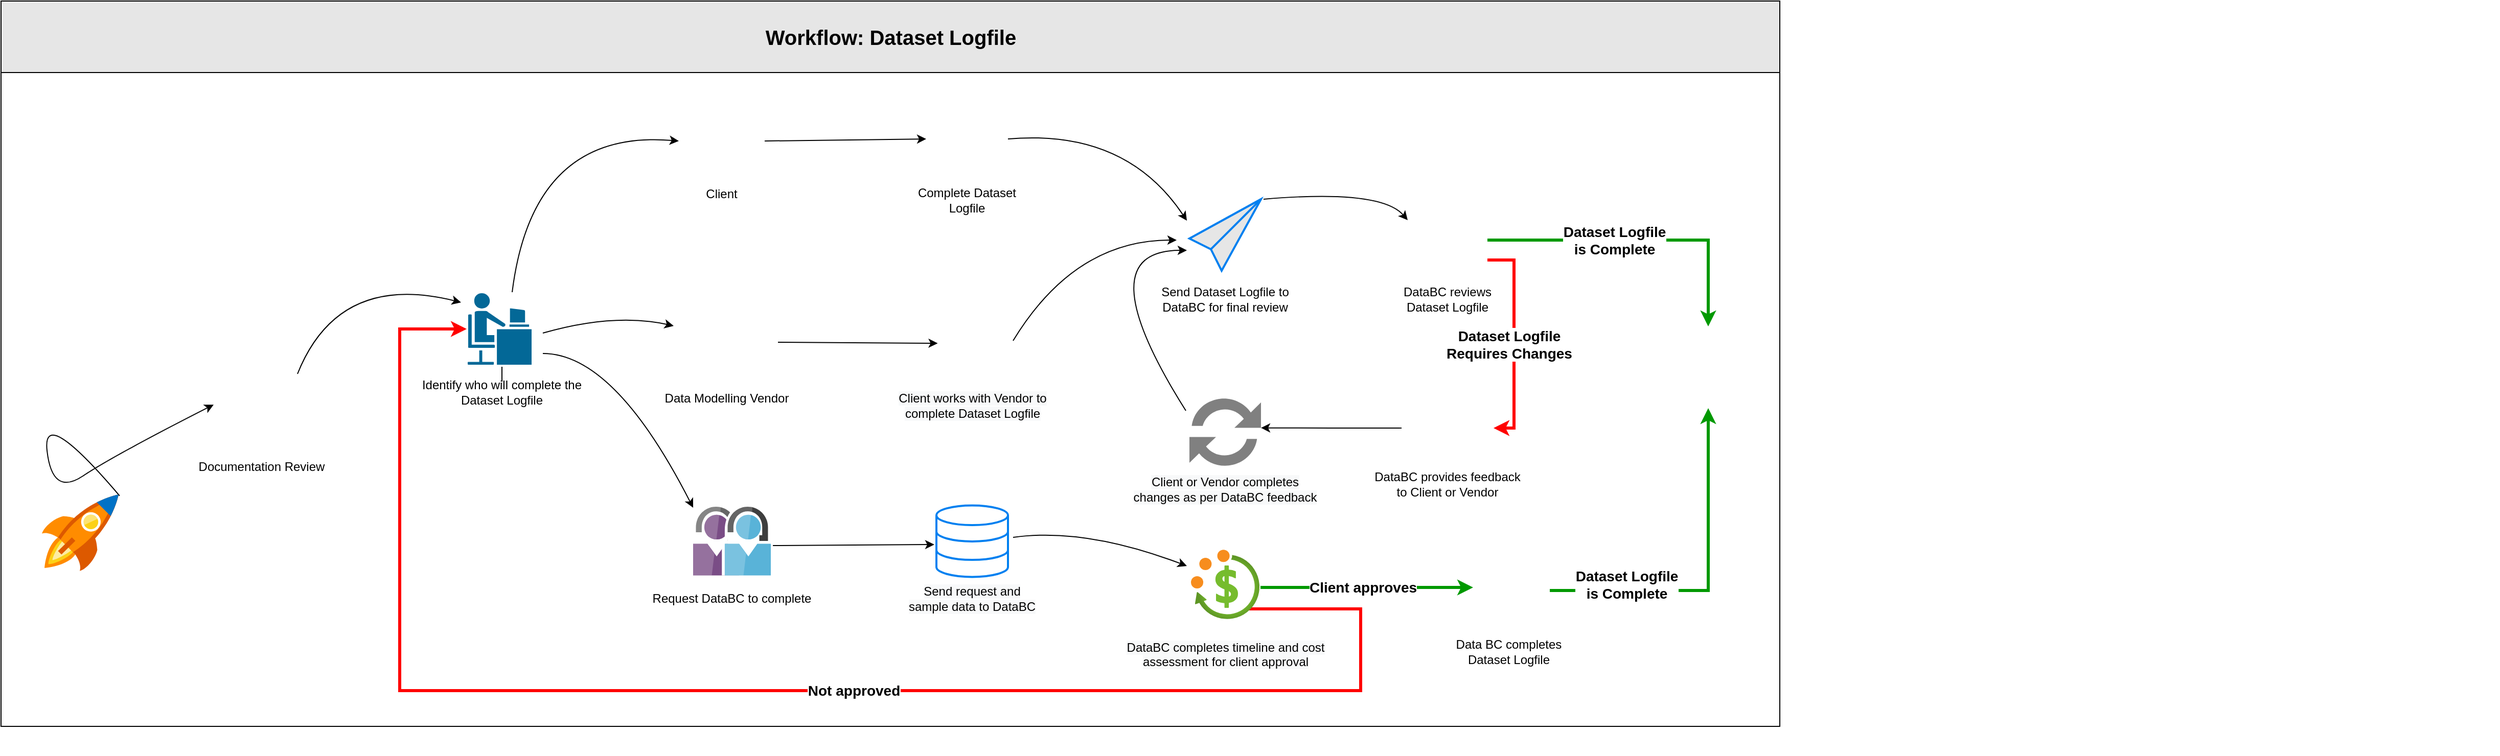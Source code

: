 <mxfile version="13.8.3" type="github">
  <diagram name="Page-1" id="74e2e168-ea6b-b213-b513-2b3c1d86103e">
    <mxGraphModel dx="3162" dy="1122" grid="1" gridSize="10" guides="1" tooltips="1" connect="1" arrows="1" fold="1" page="1" pageScale="1" pageWidth="1100" pageHeight="850" background="#ffffff" math="0" shadow="0">
      <root>
        <mxCell id="0" />
        <mxCell id="1" parent="0" />
        <mxCell id="77e6c97f196da883-1" value="Workflow: Dataset Logfile" style="swimlane;html=1;childLayout=stackLayout;startSize=70;rounded=0;shadow=0;labelBackgroundColor=none;strokeWidth=1;fontFamily=Helvetica;fontSize=20;align=center;fillColor=#E6E6E6;" parent="1" vertex="1">
          <mxGeometry x="-1040" y="40" width="1740" height="710" as="geometry" />
        </mxCell>
        <mxCell id="77e6c97f196da883-2" value="" style="swimlane;html=1;startSize=0;whiteSpace=wrap;" parent="77e6c97f196da883-1" vertex="1">
          <mxGeometry y="70" width="1740" height="640" as="geometry" />
        </mxCell>
        <mxCell id="BV2q5p9ctBvcztRm7qWQ-21" style="edgeStyle=orthogonalEdgeStyle;rounded=0;orthogonalLoop=1;jettySize=auto;html=1;exitX=0.5;exitY=1;exitDx=0;exitDy=0;fontFamily=Helvetica;fontSize=13;fontStyle=1" parent="77e6c97f196da883-2" edge="1">
          <mxGeometry relative="1" as="geometry">
            <mxPoint x="2435" y="659.14" as="sourcePoint" />
            <mxPoint x="2435" y="659.14" as="targetPoint" />
          </mxGeometry>
        </mxCell>
        <mxCell id="BV2q5p9ctBvcztRm7qWQ-67" style="edgeStyle=orthogonalEdgeStyle;rounded=0;orthogonalLoop=1;jettySize=auto;html=1;entryX=0.5;entryY=0;entryDx=0;entryDy=0;strokeWidth=3;fontFamily=Helvetica;fontSize=14;strokeColor=#009900;exitX=1;exitY=0.5;exitDx=0;exitDy=0;" parent="77e6c97f196da883-2" source="yDFskSBeqoGr0bKgc-oa-40" target="yDFskSBeqoGr0bKgc-oa-6" edge="1">
          <mxGeometry relative="1" as="geometry">
            <Array as="points">
              <mxPoint x="1670" y="164" />
            </Array>
          </mxGeometry>
        </mxCell>
        <mxCell id="8lUu6oXP0pJ27Pye1JEY-9" value="&lt;span style=&quot;font-size: 14px&quot;&gt;&lt;b&gt;Dataset Logfile &lt;br&gt;is Complete&lt;/b&gt;&lt;/span&gt;" style="edgeLabel;html=1;align=center;verticalAlign=middle;resizable=0;points=[];" parent="BV2q5p9ctBvcztRm7qWQ-67" vertex="1" connectable="0">
          <mxGeometry x="-0.47" y="2" relative="1" as="geometry">
            <mxPoint x="44" y="2" as="offset" />
          </mxGeometry>
        </mxCell>
        <mxCell id="yDFskSBeqoGr0bKgc-oa-1" value="" style="curved=1;endArrow=classic;html=1;entryX=-0.028;entryY=0.428;entryDx=0;entryDy=0;entryPerimeter=0;exitX=1.013;exitY=0.017;exitDx=0;exitDy=0;exitPerimeter=0;" parent="77e6c97f196da883-2" source="yDFskSBeqoGr0bKgc-oa-2" target="yDFskSBeqoGr0bKgc-oa-4" edge="1">
          <mxGeometry width="50" height="50" relative="1" as="geometry">
            <mxPoint x="1193" y="615" as="sourcePoint" />
            <mxPoint x="2120" y="765" as="targetPoint" />
            <Array as="points">
              <mxPoint x="40" y="325" />
              <mxPoint x="50" y="415" />
              <mxPoint x="110" y="375" />
            </Array>
          </mxGeometry>
        </mxCell>
        <mxCell id="yDFskSBeqoGr0bKgc-oa-2" value="" style="aspect=fixed;html=1;points=[];align=center;image;fontSize=12;image=img/lib/mscae/Quick_Start_Center.svg;" parent="77e6c97f196da883-2" vertex="1">
          <mxGeometry x="40" y="413" width="75" height="75" as="geometry" />
        </mxCell>
        <mxCell id="yDFskSBeqoGr0bKgc-oa-3" value="" style="group" parent="77e6c97f196da883-2" vertex="1" connectable="0">
          <mxGeometry x="180" y="287" width="150" height="109" as="geometry" />
        </mxCell>
        <mxCell id="yDFskSBeqoGr0bKgc-oa-4" value="" style="shape=image;html=1;verticalAlign=top;verticalLabelPosition=bottom;labelBackgroundColor=#ffffff;imageAspect=0;aspect=fixed;image=https://cdn0.iconfinder.com/data/icons/customicondesign-office7-shadow-png/128/Product-documentation.png" parent="yDFskSBeqoGr0bKgc-oa-3" vertex="1">
          <mxGeometry x="30.5" width="89" height="89" as="geometry" />
        </mxCell>
        <mxCell id="yDFskSBeqoGr0bKgc-oa-5" value="Documentation Review" style="text;html=1;strokeColor=none;fillColor=none;align=center;verticalAlign=middle;whiteSpace=wrap;rounded=0;" parent="yDFskSBeqoGr0bKgc-oa-3" vertex="1">
          <mxGeometry y="89" width="150" height="20" as="geometry" />
        </mxCell>
        <mxCell id="yDFskSBeqoGr0bKgc-oa-80" value="" style="curved=1;endArrow=classic;html=1;" parent="77e6c97f196da883-2" edge="1">
          <mxGeometry width="50" height="50" relative="1" as="geometry">
            <mxPoint x="290" y="295" as="sourcePoint" />
            <mxPoint x="450" y="225" as="targetPoint" />
            <Array as="points">
              <mxPoint x="330" y="195" />
            </Array>
          </mxGeometry>
        </mxCell>
        <mxCell id="yDFskSBeqoGr0bKgc-oa-11" value="" style="group" parent="77e6c97f196da883-2" vertex="1" connectable="0">
          <mxGeometry x="410" y="205" width="160" height="117.5" as="geometry" />
        </mxCell>
        <mxCell id="yDFskSBeqoGr0bKgc-oa-74" style="edgeStyle=orthogonalEdgeStyle;rounded=0;orthogonalLoop=1;jettySize=auto;html=1;" parent="yDFskSBeqoGr0bKgc-oa-11" source="yDFskSBeqoGr0bKgc-oa-8" target="yDFskSBeqoGr0bKgc-oa-10" edge="1">
          <mxGeometry relative="1" as="geometry" />
        </mxCell>
        <mxCell id="yDFskSBeqoGr0bKgc-oa-8" value="&lt;span style=&quot;font-family: &amp;#34;helvetica&amp;#34;&quot;&gt;Identify who will complete the Dataset Logfile&lt;/span&gt;" style="text;html=1;strokeColor=none;fillColor=none;align=center;verticalAlign=middle;whiteSpace=wrap;rounded=0;" parent="yDFskSBeqoGr0bKgc-oa-11" vertex="1">
          <mxGeometry y="97.5" width="160" height="20" as="geometry" />
        </mxCell>
        <mxCell id="yDFskSBeqoGr0bKgc-oa-9" value="" style="group" parent="yDFskSBeqoGr0bKgc-oa-11" vertex="1" connectable="0">
          <mxGeometry width="160" height="115" as="geometry" />
        </mxCell>
        <mxCell id="yDFskSBeqoGr0bKgc-oa-10" value="" style="shape=mxgraph.cisco.people.androgenous_person;html=1;pointerEvents=1;dashed=0;fillColor=#036897;strokeColor=#ffffff;strokeWidth=2;verticalLabelPosition=bottom;verticalAlign=top;align=center;outlineConnect=0;" parent="yDFskSBeqoGr0bKgc-oa-9" vertex="1">
          <mxGeometry x="45.5" y="10" width="64.5" height="72" as="geometry" />
        </mxCell>
        <mxCell id="yDFskSBeqoGr0bKgc-oa-22" value="" style="group" parent="77e6c97f196da883-2" vertex="1" connectable="0">
          <mxGeometry x="620" y="425" width="190" height="100" as="geometry" />
        </mxCell>
        <mxCell id="yDFskSBeqoGr0bKgc-oa-18" value="Request DataBC to complete" style="text;html=1;strokeColor=none;fillColor=none;align=center;verticalAlign=middle;whiteSpace=wrap;rounded=0;" parent="yDFskSBeqoGr0bKgc-oa-22" vertex="1">
          <mxGeometry y="80" width="190" height="20" as="geometry" />
        </mxCell>
        <mxCell id="yDFskSBeqoGr0bKgc-oa-17" value="" style="aspect=fixed;html=1;points=[];align=center;image;fontSize=12;image=img/lib/mscae/Support_Requests.svg;" parent="yDFskSBeqoGr0bKgc-oa-22" vertex="1">
          <mxGeometry x="56.96" width="76.09" height="70" as="geometry" />
        </mxCell>
        <mxCell id="yDFskSBeqoGr0bKgc-oa-28" value="" style="group" parent="77e6c97f196da883-2" vertex="1" connectable="0">
          <mxGeometry x="890" y="25" width="110" height="110" as="geometry" />
        </mxCell>
        <mxCell id="yDFskSBeqoGr0bKgc-oa-24" value="" style="shape=image;html=1;verticalAlign=top;verticalLabelPosition=bottom;labelBackgroundColor=#ffffff;imageAspect=0;aspect=fixed;image=https://cdn2.iconfinder.com/data/icons/documents-31/128/Google_Docs_Spreadsheet.png" parent="yDFskSBeqoGr0bKgc-oa-28" vertex="1">
          <mxGeometry x="15" width="80" height="80" as="geometry" />
        </mxCell>
        <mxCell id="yDFskSBeqoGr0bKgc-oa-27" value="Complete Dataset Logfile" style="text;html=1;strokeColor=none;fillColor=none;align=center;verticalAlign=middle;whiteSpace=wrap;rounded=0;" parent="yDFskSBeqoGr0bKgc-oa-28" vertex="1">
          <mxGeometry y="90" width="110" height="20" as="geometry" />
        </mxCell>
        <mxCell id="yDFskSBeqoGr0bKgc-oa-77" value="" style="curved=1;endArrow=classic;html=1;entryX=-0.06;entryY=0.235;entryDx=0;entryDy=0;entryPerimeter=0;" parent="77e6c97f196da883-2" target="yDFskSBeqoGr0bKgc-oa-60" edge="1">
          <mxGeometry width="50" height="50" relative="1" as="geometry">
            <mxPoint x="990" y="455" as="sourcePoint" />
            <mxPoint x="1118" y="458" as="targetPoint" />
            <Array as="points">
              <mxPoint x="1060" y="445" />
            </Array>
          </mxGeometry>
        </mxCell>
        <mxCell id="yDFskSBeqoGr0bKgc-oa-49" value="" style="curved=1;endArrow=classic;html=1;exitX=1;exitY=0.5;exitDx=0;exitDy=0;entryX=0;entryY=0.25;entryDx=0;entryDy=0;" parent="77e6c97f196da883-2" target="yDFskSBeqoGr0bKgc-oa-40" edge="1">
          <mxGeometry width="50" height="50" relative="1" as="geometry">
            <mxPoint x="1235" y="124" as="sourcePoint" />
            <mxPoint x="1410" y="204" as="targetPoint" />
            <Array as="points">
              <mxPoint x="1350" y="114" />
            </Array>
          </mxGeometry>
        </mxCell>
        <mxCell id="yDFskSBeqoGr0bKgc-oa-72" style="edgeStyle=orthogonalEdgeStyle;rounded=0;orthogonalLoop=1;jettySize=auto;html=1;strokeWidth=3;fontFamily=Helvetica;fontSize=12;strokeColor=#FF0000;" parent="77e6c97f196da883-2" target="yDFskSBeqoGr0bKgc-oa-10" edge="1">
          <mxGeometry relative="1" as="geometry">
            <Array as="points">
              <mxPoint x="1233" y="525" />
              <mxPoint x="1330" y="525" />
              <mxPoint x="1330" y="605" />
              <mxPoint x="390" y="605" />
              <mxPoint x="390" y="275" />
            </Array>
            <mxPoint x="1220" y="525" as="sourcePoint" />
            <mxPoint x="1238.5" y="679.5" as="targetPoint" />
          </mxGeometry>
        </mxCell>
        <mxCell id="yDFskSBeqoGr0bKgc-oa-73" value="&lt;span style=&quot;font-size: 14px&quot;&gt;&lt;b&gt;Not approved&lt;/b&gt;&lt;/span&gt;" style="edgeLabel;html=1;align=center;verticalAlign=middle;resizable=0;points=[];fontSize=12;fontFamily=Helvetica;" parent="yDFskSBeqoGr0bKgc-oa-72" vertex="1" connectable="0">
          <mxGeometry x="-0.322" y="-2" relative="1" as="geometry">
            <mxPoint x="-160.5" y="2" as="offset" />
          </mxGeometry>
        </mxCell>
        <mxCell id="8lUu6oXP0pJ27Pye1JEY-10" style="edgeStyle=orthogonalEdgeStyle;rounded=0;orthogonalLoop=1;jettySize=auto;html=1;exitX=1;exitY=0.75;exitDx=0;exitDy=0;strokeWidth=3;fontFamily=Helvetica;fontSize=12;strokeColor=#FF0000;entryX=1;entryY=0.5;entryDx=0;entryDy=0;" parent="77e6c97f196da883-2" source="yDFskSBeqoGr0bKgc-oa-40" target="yDFskSBeqoGr0bKgc-oa-50" edge="1">
          <mxGeometry relative="1" as="geometry">
            <Array as="points" />
            <mxPoint x="1860" y="305" as="sourcePoint" />
            <mxPoint x="1840" y="545.22" as="targetPoint" />
          </mxGeometry>
        </mxCell>
        <mxCell id="8lUu6oXP0pJ27Pye1JEY-11" value="&lt;b&gt;&lt;font style=&quot;font-size: 14px&quot;&gt;Dataset Logfile &lt;br&gt;Requires Changes&lt;/font&gt;&lt;/b&gt;" style="edgeLabel;html=1;align=center;verticalAlign=middle;resizable=0;points=[];fontSize=12;fontFamily=Helvetica;" parent="8lUu6oXP0pJ27Pye1JEY-10" vertex="1" connectable="0">
          <mxGeometry x="-0.322" y="-2" relative="1" as="geometry">
            <mxPoint x="-3" y="36.25" as="offset" />
          </mxGeometry>
        </mxCell>
        <mxCell id="yDFskSBeqoGr0bKgc-oa-21" value="" style="group" parent="77e6c97f196da883-2" vertex="1" connectable="0">
          <mxGeometry x="615" y="214" width="190" height="114.5" as="geometry" />
        </mxCell>
        <mxCell id="yDFskSBeqoGr0bKgc-oa-19" value="Data Modelling Vendor" style="text;html=1;strokeColor=none;fillColor=none;align=center;verticalAlign=middle;whiteSpace=wrap;rounded=0;" parent="yDFskSBeqoGr0bKgc-oa-21" vertex="1">
          <mxGeometry y="94.5" width="190" height="20" as="geometry" />
        </mxCell>
        <mxCell id="yDFskSBeqoGr0bKgc-oa-15" value="" style="shape=image;html=1;verticalAlign=top;verticalLabelPosition=bottom;labelBackgroundColor=#ffffff;imageAspect=0;aspect=fixed;image=https://cdn1.iconfinder.com/data/icons/software-engineering-and-video-gaming/512/477_Algorithm_design_method_model_process_Data_Science_Fabrication_Lab-128.png;fillColor=#E6E6E6;" parent="yDFskSBeqoGr0bKgc-oa-21" vertex="1">
          <mxGeometry x="45" width="100" height="100" as="geometry" />
        </mxCell>
        <mxCell id="yDFskSBeqoGr0bKgc-oa-38" value="" style="endArrow=classic;html=1;exitX=1;exitY=0.5;exitDx=0;exitDy=0;entryX=0;entryY=0.5;entryDx=0;entryDy=0;" parent="77e6c97f196da883-2" source="yDFskSBeqoGr0bKgc-oa-15" edge="1">
          <mxGeometry width="50" height="50" relative="1" as="geometry">
            <mxPoint x="980" y="475" as="sourcePoint" />
            <mxPoint x="916.25" y="265" as="targetPoint" />
          </mxGeometry>
        </mxCell>
        <mxCell id="yDFskSBeqoGr0bKgc-oa-39" value="" style="endArrow=classic;html=1;exitX=1.026;exitY=0.543;exitDx=0;exitDy=0;exitPerimeter=0;entryX=-0.029;entryY=0.547;entryDx=0;entryDy=0;entryPerimeter=0;" parent="77e6c97f196da883-2" source="yDFskSBeqoGr0bKgc-oa-17" target="yDFskSBeqoGr0bKgc-oa-26" edge="1">
          <mxGeometry width="50" height="50" relative="1" as="geometry">
            <mxPoint x="980" y="475" as="sourcePoint" />
            <mxPoint x="1030" y="425" as="targetPoint" />
          </mxGeometry>
        </mxCell>
        <mxCell id="yDFskSBeqoGr0bKgc-oa-43" value="" style="curved=1;endArrow=classic;html=1;exitX=1;exitY=0.5;exitDx=0;exitDy=0;" parent="77e6c97f196da883-2" source="yDFskSBeqoGr0bKgc-oa-24" edge="1">
          <mxGeometry width="50" height="50" relative="1" as="geometry">
            <mxPoint x="540" y="265" as="sourcePoint" />
            <mxPoint x="1160" y="145" as="targetPoint" />
            <Array as="points">
              <mxPoint x="1100" y="55" />
            </Array>
          </mxGeometry>
        </mxCell>
        <mxCell id="yDFskSBeqoGr0bKgc-oa-44" value="" style="curved=1;endArrow=classic;html=1;exitX=1;exitY=0.5;exitDx=0;exitDy=0;" parent="77e6c97f196da883-2" source="yDFskSBeqoGr0bKgc-oa-67" edge="1">
          <mxGeometry width="50" height="50" relative="1" as="geometry">
            <mxPoint x="996.25" y="265" as="sourcePoint" />
            <mxPoint x="1150" y="164" as="targetPoint" />
            <Array as="points">
              <mxPoint x="1050" y="164" />
            </Array>
          </mxGeometry>
        </mxCell>
        <mxCell id="yDFskSBeqoGr0bKgc-oa-57" style="edgeStyle=orthogonalEdgeStyle;rounded=0;orthogonalLoop=1;jettySize=auto;html=1;exitX=0;exitY=0.5;exitDx=0;exitDy=0;entryX=1;entryY=0.44;entryDx=0;entryDy=0;entryPerimeter=0;" parent="77e6c97f196da883-2" source="yDFskSBeqoGr0bKgc-oa-50" target="yDFskSBeqoGr0bKgc-oa-54" edge="1">
          <mxGeometry relative="1" as="geometry" />
        </mxCell>
        <mxCell id="yDFskSBeqoGr0bKgc-oa-78" style="edgeStyle=orthogonalEdgeStyle;rounded=0;orthogonalLoop=1;jettySize=auto;html=1;entryX=0.5;entryY=1;entryDx=0;entryDy=0;strokeWidth=3;fontFamily=Helvetica;fontSize=14;strokeColor=#009900;" parent="77e6c97f196da883-2" source="yDFskSBeqoGr0bKgc-oa-65" target="yDFskSBeqoGr0bKgc-oa-6" edge="1">
          <mxGeometry relative="1" as="geometry">
            <Array as="points">
              <mxPoint x="1670" y="507" />
            </Array>
            <mxPoint x="1515" y="505" as="sourcePoint" />
            <mxPoint x="1650" y="328" as="targetPoint" />
          </mxGeometry>
        </mxCell>
        <mxCell id="yDFskSBeqoGr0bKgc-oa-6" value="" style="shape=image;html=1;verticalAlign=top;verticalLabelPosition=bottom;labelBackgroundColor=#ffffff;imageAspect=0;aspect=fixed;image=https://cdn2.iconfinder.com/data/icons/greenline/512/check-128.png" parent="77e6c97f196da883-2" vertex="1">
          <mxGeometry x="1630" y="248.5" width="80" height="80" as="geometry" />
        </mxCell>
        <mxCell id="yDFskSBeqoGr0bKgc-oa-64" value="" style="group" parent="77e6c97f196da883-2" vertex="1" connectable="0">
          <mxGeometry x="1420" y="467" width="110" height="110" as="geometry" />
        </mxCell>
        <mxCell id="yDFskSBeqoGr0bKgc-oa-65" value="" style="shape=image;html=1;verticalAlign=top;verticalLabelPosition=bottom;labelBackgroundColor=#ffffff;imageAspect=0;aspect=fixed;image=https://cdn2.iconfinder.com/data/icons/documents-31/128/Google_Docs_Spreadsheet.png" parent="yDFskSBeqoGr0bKgc-oa-64" vertex="1">
          <mxGeometry x="15" width="80" height="80" as="geometry" />
        </mxCell>
        <mxCell id="yDFskSBeqoGr0bKgc-oa-66" value="Data BC completes Dataset Logfile" style="text;html=1;strokeColor=none;fillColor=none;align=center;verticalAlign=middle;whiteSpace=wrap;rounded=0;" parent="yDFskSBeqoGr0bKgc-oa-64" vertex="1">
          <mxGeometry y="90" width="110" height="20" as="geometry" />
        </mxCell>
        <mxCell id="yDFskSBeqoGr0bKgc-oa-53" value="" style="group" parent="77e6c97f196da883-2" vertex="1" connectable="0">
          <mxGeometry x="1355" y="313" width="150" height="100" as="geometry" />
        </mxCell>
        <mxCell id="yDFskSBeqoGr0bKgc-oa-50" value="" style="shape=image;html=1;verticalAlign=top;verticalLabelPosition=bottom;labelBackgroundColor=#ffffff;imageAspect=0;aspect=fixed;image=https://cdn4.iconfinder.com/data/icons/online-shop-7/128/message-talk-feedback-128.png" parent="yDFskSBeqoGr0bKgc-oa-53" vertex="1">
          <mxGeometry x="15" y="-10" width="90" height="90" as="geometry" />
        </mxCell>
        <mxCell id="yDFskSBeqoGr0bKgc-oa-51" value="DataBC provides feedback to Client or Vendor" style="text;html=1;strokeColor=none;fillColor=none;align=center;verticalAlign=middle;whiteSpace=wrap;rounded=0;" parent="yDFskSBeqoGr0bKgc-oa-53" vertex="1">
          <mxGeometry x="-15" y="80" width="150" height="20" as="geometry" />
        </mxCell>
        <mxCell id="yDFskSBeqoGr0bKgc-oa-42" value="" style="group" parent="77e6c97f196da883-2" vertex="1" connectable="0">
          <mxGeometry x="1350" y="125" width="130" height="107" as="geometry" />
        </mxCell>
        <mxCell id="yDFskSBeqoGr0bKgc-oa-41" value="DataBC reviews Dataset Logfile" style="text;html=1;strokeColor=none;fillColor=none;align=center;verticalAlign=middle;whiteSpace=wrap;rounded=0;" parent="yDFskSBeqoGr0bKgc-oa-42" vertex="1">
          <mxGeometry y="87" width="130" height="20" as="geometry" />
        </mxCell>
        <mxCell id="yDFskSBeqoGr0bKgc-oa-40" value="" style="shape=image;html=1;verticalAlign=top;verticalLabelPosition=bottom;labelBackgroundColor=#ffffff;imageAspect=0;aspect=fixed;image=https://cdn3.iconfinder.com/data/icons/customer-support-24/64/customer-feedback-review-satisfaction-contentment-128.png" parent="yDFskSBeqoGr0bKgc-oa-42" vertex="1">
          <mxGeometry x="26" width="78" height="78" as="geometry" />
        </mxCell>
        <mxCell id="yDFskSBeqoGr0bKgc-oa-71" value="&lt;br&gt;&lt;br&gt;&lt;span style=&quot;color: rgb(0 , 0 , 0) ; font-family: &amp;#34;helvetica&amp;#34; ; font-size: 12px ; font-style: normal ; font-weight: 400 ; letter-spacing: normal ; text-align: center ; text-indent: 0px ; text-transform: none ; word-spacing: 0px ; background-color: rgb(248 , 249 , 250) ; display: inline ; float: none&quot;&gt;DataBC completes timeline and cost assessment for client approval&lt;/span&gt;&lt;br&gt;" style="text;html=1;strokeColor=none;fillColor=none;align=center;verticalAlign=middle;whiteSpace=wrap;rounded=0;" parent="77e6c97f196da883-2" vertex="1">
          <mxGeometry x="1097.5" y="545" width="200" height="20" as="geometry" />
        </mxCell>
        <mxCell id="yDFskSBeqoGr0bKgc-oa-60" value="" style="aspect=fixed;html=1;points=[];align=center;image;fontSize=12;image=img/lib/azure2/general/Cost_Budgets.svg;fillColor=#808080;" parent="77e6c97f196da883-2" vertex="1">
          <mxGeometry x="1164" y="467" width="67" height="68" as="geometry" />
        </mxCell>
        <mxCell id="yDFskSBeqoGr0bKgc-oa-45" value="" style="group" parent="77e6c97f196da883-2" vertex="1" connectable="0">
          <mxGeometry x="1120" y="123.97" width="155" height="111.03" as="geometry" />
        </mxCell>
        <mxCell id="yDFskSBeqoGr0bKgc-oa-46" value="" style="html=1;verticalLabelPosition=bottom;align=center;labelBackgroundColor=#ffffff;verticalAlign=top;strokeWidth=2;strokeColor=#0080F0;shadow=0;dashed=0;shape=mxgraph.ios7.icons.pointer;fillColor=#E6E6E6;" parent="yDFskSBeqoGr0bKgc-oa-45" vertex="1">
          <mxGeometry x="42.5" width="70" height="70" as="geometry" />
        </mxCell>
        <mxCell id="yDFskSBeqoGr0bKgc-oa-47" value="Send Dataset Logfile to DataBC for final review" style="text;html=1;strokeColor=none;fillColor=none;align=center;verticalAlign=middle;whiteSpace=wrap;rounded=0;" parent="yDFskSBeqoGr0bKgc-oa-45" vertex="1">
          <mxGeometry y="88.03" width="155" height="20" as="geometry" />
        </mxCell>
        <mxCell id="yDFskSBeqoGr0bKgc-oa-56" value="" style="group" parent="77e6c97f196da883-2" vertex="1" connectable="0">
          <mxGeometry x="1106.25" y="317" width="182.5" height="94" as="geometry" />
        </mxCell>
        <mxCell id="yDFskSBeqoGr0bKgc-oa-54" value="" style="pointerEvents=1;shadow=0;dashed=0;html=1;strokeColor=none;labelPosition=center;verticalLabelPosition=bottom;verticalAlign=top;align=center;shape=mxgraph.mscae.intune.update;fillColor=#808080;" parent="yDFskSBeqoGr0bKgc-oa-56" vertex="1">
          <mxGeometry x="56.25" width="70" height="70" as="geometry" />
        </mxCell>
        <mxCell id="yDFskSBeqoGr0bKgc-oa-55" value="&lt;br&gt;&lt;span style=&quot;color: rgb(0 , 0 , 0) ; font-family: &amp;#34;helvetica&amp;#34; ; font-size: 12px ; font-style: normal ; font-weight: 400 ; letter-spacing: normal ; text-align: center ; text-indent: 0px ; text-transform: none ; word-spacing: 0px ; background-color: rgb(248 , 249 , 250) ; display: inline ; float: none&quot;&gt;Client or Vendor completes changes as per DataBC feedback&lt;/span&gt;" style="text;html=1;strokeColor=none;fillColor=none;align=center;verticalAlign=middle;whiteSpace=wrap;rounded=0;" parent="yDFskSBeqoGr0bKgc-oa-56" vertex="1">
          <mxGeometry y="74" width="182.5" height="20" as="geometry" />
        </mxCell>
        <mxCell id="yDFskSBeqoGr0bKgc-oa-30" value="" style="group" parent="77e6c97f196da883-2" vertex="1" connectable="0">
          <mxGeometry x="880" y="225" width="152.5" height="104" as="geometry" />
        </mxCell>
        <mxCell id="yDFskSBeqoGr0bKgc-oa-67" value="" style="shape=image;html=1;verticalAlign=top;verticalLabelPosition=bottom;labelBackgroundColor=#ffffff;imageAspect=0;aspect=fixed;image=https://cdn2.iconfinder.com/data/icons/documents-31/128/Google_Docs_Spreadsheet.png" parent="yDFskSBeqoGr0bKgc-oa-30" vertex="1">
          <mxGeometry x="30" y="-2.5" width="80" height="80" as="geometry" />
        </mxCell>
        <mxCell id="yDFskSBeqoGr0bKgc-oa-29" value="&lt;br&gt;&lt;span style=&quot;color: rgb(0 , 0 , 0) ; font-family: &amp;#34;helvetica&amp;#34; ; font-size: 12px ; font-style: normal ; font-weight: 400 ; letter-spacing: normal ; text-align: center ; text-indent: 0px ; text-transform: none ; word-spacing: 0px ; background-color: rgb(248 , 249 , 250) ; display: inline ; float: none&quot;&gt;Client works with Vendor to complete Dataset Logfile&lt;/span&gt;" style="text;html=1;strokeColor=none;fillColor=none;align=center;verticalAlign=middle;whiteSpace=wrap;rounded=0;" parent="yDFskSBeqoGr0bKgc-oa-30" vertex="1">
          <mxGeometry x="-6.25" y="84" width="152.5" height="20" as="geometry" />
        </mxCell>
        <mxCell id="yDFskSBeqoGr0bKgc-oa-32" value="" style="group" parent="77e6c97f196da883-2" vertex="1" connectable="0">
          <mxGeometry x="885" y="423.72" width="130" height="101.28" as="geometry" />
        </mxCell>
        <mxCell id="yDFskSBeqoGr0bKgc-oa-26" value="" style="html=1;verticalLabelPosition=bottom;align=center;labelBackgroundColor=#ffffff;verticalAlign=top;strokeWidth=2;strokeColor=#0080F0;shadow=0;dashed=0;shape=mxgraph.ios7.icons.data;" parent="yDFskSBeqoGr0bKgc-oa-32" vertex="1">
          <mxGeometry x="30" width="70" height="70" as="geometry" />
        </mxCell>
        <mxCell id="yDFskSBeqoGr0bKgc-oa-31" value="&#xa;&#xa;&lt;span style=&quot;color: rgb(0, 0, 0); font-family: helvetica; font-size: 12px; font-style: normal; font-weight: 400; letter-spacing: normal; text-align: center; text-indent: 0px; text-transform: none; word-spacing: 0px; background-color: rgb(248, 249, 250); display: inline; float: none;&quot;&gt;Send request and sample data to DataBC&lt;/span&gt;&#xa;&#xa;" style="text;html=1;strokeColor=none;fillColor=none;align=center;verticalAlign=middle;whiteSpace=wrap;rounded=0;" parent="yDFskSBeqoGr0bKgc-oa-32" vertex="1">
          <mxGeometry y="81.28" width="130" height="20" as="geometry" />
        </mxCell>
        <mxCell id="CmPPvpLFUgYaufVqeMTJ-1" value="&lt;span style=&quot;font-size: 14px&quot;&gt;&lt;b&gt;Dataset Logfile &lt;br&gt;is Complete&lt;/b&gt;&lt;/span&gt;" style="edgeLabel;html=1;align=center;verticalAlign=middle;resizable=0;points=[];" vertex="1" connectable="0" parent="77e6c97f196da883-2">
          <mxGeometry x="1590" y="501" as="geometry" />
        </mxCell>
        <mxCell id="yDFskSBeqoGr0bKgc-oa-12" value="" style="group" parent="1" vertex="1" connectable="0">
          <mxGeometry x="-430" y="135" width="190" height="104" as="geometry" />
        </mxCell>
        <mxCell id="yDFskSBeqoGr0bKgc-oa-13" value="Client" style="text;html=1;strokeColor=none;fillColor=none;align=center;verticalAlign=middle;whiteSpace=wrap;rounded=0;" parent="yDFskSBeqoGr0bKgc-oa-12" vertex="1">
          <mxGeometry y="84.0" width="190" height="20" as="geometry" />
        </mxCell>
        <mxCell id="yDFskSBeqoGr0bKgc-oa-14" value="" style="shape=image;html=1;verticalAlign=top;verticalLabelPosition=bottom;labelBackgroundColor=#ffffff;imageAspect=0;aspect=fixed;image=https://cdn2.iconfinder.com/data/icons/people-80/96/Picture22-128.png" parent="yDFskSBeqoGr0bKgc-oa-12" vertex="1">
          <mxGeometry x="53" width="84" height="84" as="geometry" />
        </mxCell>
        <mxCell id="yDFskSBeqoGr0bKgc-oa-33" value="" style="curved=1;endArrow=classic;html=1;entryX=0;entryY=0.5;entryDx=0;entryDy=0;" parent="1" target="yDFskSBeqoGr0bKgc-oa-14" edge="1">
          <mxGeometry width="50" height="50" relative="1" as="geometry">
            <mxPoint x="-540" y="325" as="sourcePoint" />
            <mxPoint x="-10" y="535" as="targetPoint" />
            <Array as="points">
              <mxPoint x="-520" y="165" />
            </Array>
          </mxGeometry>
        </mxCell>
        <mxCell id="yDFskSBeqoGr0bKgc-oa-34" value="" style="curved=1;endArrow=classic;html=1;entryX=0.001;entryY=0.014;entryDx=0;entryDy=0;entryPerimeter=0;" parent="1" target="yDFskSBeqoGr0bKgc-oa-17" edge="1">
          <mxGeometry width="50" height="50" relative="1" as="geometry">
            <mxPoint x="-510" y="385" as="sourcePoint" />
            <mxPoint x="-367" y="187" as="targetPoint" />
            <Array as="points">
              <mxPoint x="-440" y="385" />
            </Array>
          </mxGeometry>
        </mxCell>
        <mxCell id="yDFskSBeqoGr0bKgc-oa-35" value="" style="curved=1;endArrow=classic;html=1;entryX=-0.02;entryY=0.34;entryDx=0;entryDy=0;entryPerimeter=0;" parent="1" target="yDFskSBeqoGr0bKgc-oa-15" edge="1">
          <mxGeometry width="50" height="50" relative="1" as="geometry">
            <mxPoint x="-510" y="365" as="sourcePoint" />
            <mxPoint x="-357.986" y="582.03" as="targetPoint" />
            <Array as="points">
              <mxPoint x="-440" y="345" />
            </Array>
          </mxGeometry>
        </mxCell>
        <mxCell id="yDFskSBeqoGr0bKgc-oa-37" value="" style="endArrow=classic;html=1;exitX=1;exitY=0.5;exitDx=0;exitDy=0;entryX=0;entryY=0.5;entryDx=0;entryDy=0;" parent="1" source="yDFskSBeqoGr0bKgc-oa-14" target="yDFskSBeqoGr0bKgc-oa-24" edge="1">
          <mxGeometry width="50" height="50" relative="1" as="geometry">
            <mxPoint x="-60" y="585" as="sourcePoint" />
            <mxPoint x="-10" y="535" as="targetPoint" />
          </mxGeometry>
        </mxCell>
        <mxCell id="yDFskSBeqoGr0bKgc-oa-59" value="" style="curved=1;endArrow=classic;html=1;exitX=-0.05;exitY=0.2;exitDx=0;exitDy=0;exitPerimeter=0;" parent="1" source="yDFskSBeqoGr0bKgc-oa-54" edge="1">
          <mxGeometry width="50" height="50" relative="1" as="geometry">
            <mxPoint x="-33.75" y="385" as="sourcePoint" />
            <mxPoint x="120" y="284" as="targetPoint" />
            <Array as="points">
              <mxPoint x="20" y="284" />
            </Array>
          </mxGeometry>
        </mxCell>
        <mxCell id="yDFskSBeqoGr0bKgc-oa-69" style="edgeStyle=orthogonalEdgeStyle;rounded=0;orthogonalLoop=1;jettySize=auto;html=1;strokeWidth=3;fontFamily=Helvetica;fontSize=14;strokeColor=#009900;exitX=1.015;exitY=0.544;exitDx=0;exitDy=0;exitPerimeter=0;" parent="1" source="yDFskSBeqoGr0bKgc-oa-60" edge="1">
          <mxGeometry relative="1" as="geometry">
            <Array as="points" />
            <mxPoint x="424" y="284" as="sourcePoint" />
            <mxPoint x="400" y="614" as="targetPoint" />
          </mxGeometry>
        </mxCell>
        <mxCell id="yDFskSBeqoGr0bKgc-oa-70" value="&lt;span style=&quot;font-size: 14px&quot;&gt;&lt;b&gt;Client approves&lt;/b&gt;&lt;/span&gt;" style="edgeLabel;html=1;align=center;verticalAlign=middle;resizable=0;points=[];" parent="yDFskSBeqoGr0bKgc-oa-69" vertex="1" connectable="0">
          <mxGeometry x="-0.47" y="2" relative="1" as="geometry">
            <mxPoint x="44" y="2" as="offset" />
          </mxGeometry>
        </mxCell>
      </root>
    </mxGraphModel>
  </diagram>
</mxfile>
